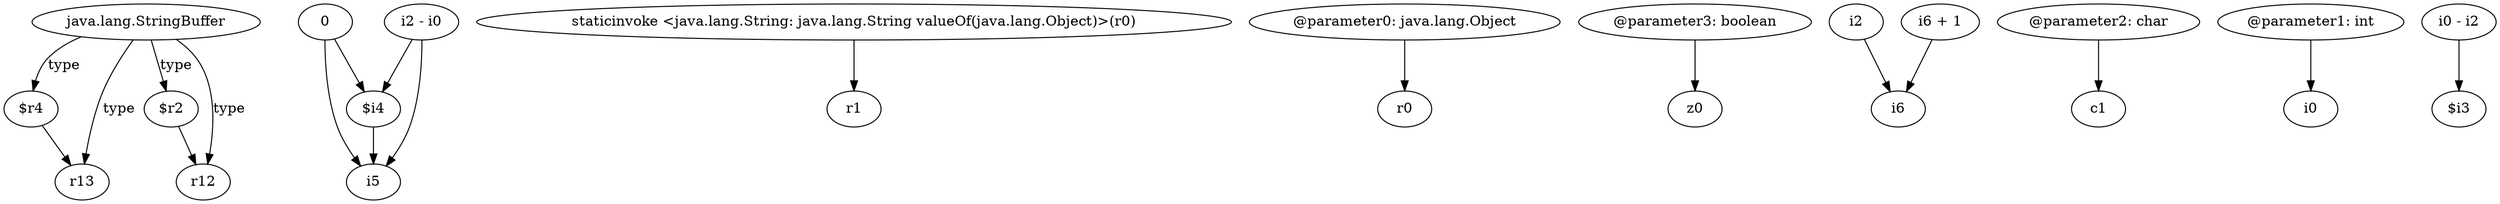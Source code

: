 digraph g {
0[label="java.lang.StringBuffer"]
1[label="r13"]
0->1[label="type"]
2[label="0"]
3[label="$i4"]
2->3[label=""]
4[label="$r2"]
0->4[label="type"]
5[label="staticinvoke <java.lang.String: java.lang.String valueOf(java.lang.Object)>(r0)"]
6[label="r1"]
5->6[label=""]
7[label="i2 - i0"]
8[label="i5"]
7->8[label=""]
9[label="@parameter0: java.lang.Object"]
10[label="r0"]
9->10[label=""]
11[label="@parameter3: boolean"]
12[label="z0"]
11->12[label=""]
3->8[label=""]
13[label="i2"]
14[label="i6"]
13->14[label=""]
2->8[label=""]
15[label="$r4"]
15->1[label=""]
16[label="@parameter2: char"]
17[label="c1"]
16->17[label=""]
18[label="@parameter1: int"]
19[label="i0"]
18->19[label=""]
7->3[label=""]
20[label="r12"]
4->20[label=""]
21[label="i6 + 1"]
21->14[label=""]
22[label="i0 - i2"]
23[label="$i3"]
22->23[label=""]
0->15[label="type"]
0->20[label="type"]
}